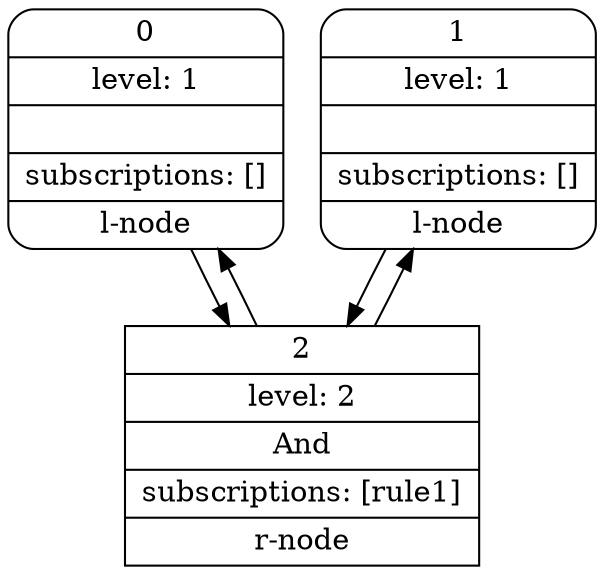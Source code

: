 digraph {
rankdir = TB;
node [shape = "record"];
{ // Level 1
rank = same;
node_0 [label = "{0 | level: 1 | <AttrId(0), Equal, StringId(0)> | subscriptions: [] | l-node}", style = "rounded"];
node_1 [label = "{1 | level: 1 | <AttrId(1), GreaterThanEqual, 30> | subscriptions: [] | l-node}", style = "rounded"];
}
{ // Level 2
rank = same;
node_2 [label = "{2 | level: 2 | And | subscriptions: [rule1] | r-node}"];
}
node_0 -> node_2;
node_1 -> node_2;
node_2 -> node_0;
node_2 -> node_1;
}
